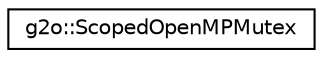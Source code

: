 digraph "Graphical Class Hierarchy"
{
  edge [fontname="Helvetica",fontsize="10",labelfontname="Helvetica",labelfontsize="10"];
  node [fontname="Helvetica",fontsize="10",shape=record];
  rankdir="LR";
  Node0 [label="g2o::ScopedOpenMPMutex",height=0.2,width=0.4,color="black", fillcolor="white", style="filled",URL="$classg2o_1_1_scoped_open_m_p_mutex.html",tooltip="lock a mutex within a scope "];
}
